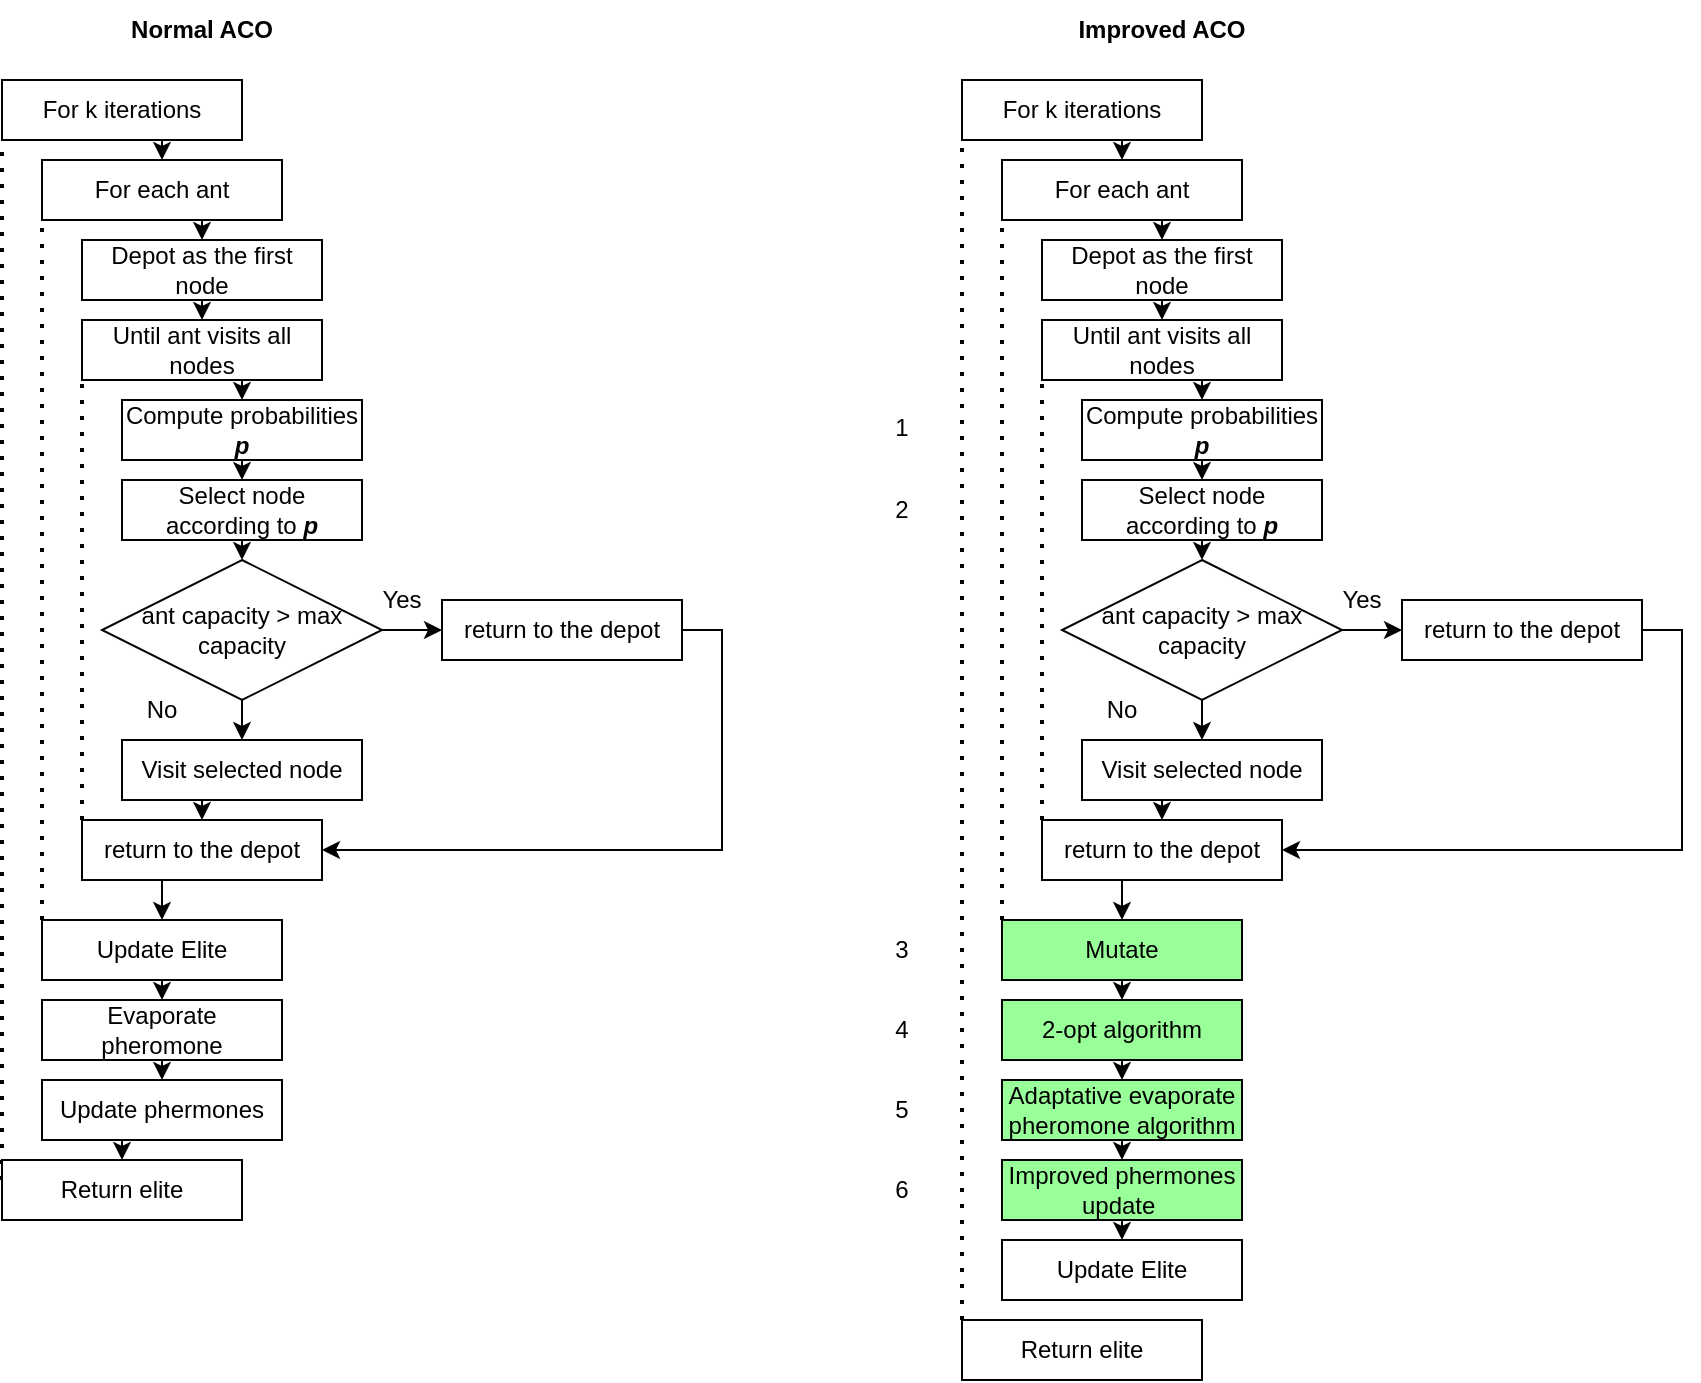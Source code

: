 <mxfile version="22.1.5" type="device">
  <diagram name="Page-1" id="i0NSzml93ZznPDn5JmUi">
    <mxGraphModel dx="996" dy="451" grid="1" gridSize="10" guides="1" tooltips="1" connect="1" arrows="1" fold="1" page="1" pageScale="1" pageWidth="850" pageHeight="1100" math="0" shadow="0">
      <root>
        <mxCell id="0" />
        <mxCell id="1" parent="0" />
        <mxCell id="9nGV9aTgvQCvimL6Dy0z-1" value="&lt;b&gt;Normal ACO&lt;/b&gt;" style="text;html=1;strokeColor=none;fillColor=none;align=center;verticalAlign=middle;whiteSpace=wrap;rounded=0;" vertex="1" parent="1">
          <mxGeometry x="90" y="70" width="120" height="30" as="geometry" />
        </mxCell>
        <mxCell id="9nGV9aTgvQCvimL6Dy0z-21" style="edgeStyle=orthogonalEdgeStyle;rounded=0;orthogonalLoop=1;jettySize=auto;html=1;exitX=0.5;exitY=1;exitDx=0;exitDy=0;entryX=0.5;entryY=0;entryDx=0;entryDy=0;" edge="1" parent="1" source="9nGV9aTgvQCvimL6Dy0z-2" target="9nGV9aTgvQCvimL6Dy0z-3">
          <mxGeometry relative="1" as="geometry" />
        </mxCell>
        <mxCell id="9nGV9aTgvQCvimL6Dy0z-2" value="For k iterations" style="rounded=0;whiteSpace=wrap;html=1;" vertex="1" parent="1">
          <mxGeometry x="50" y="110" width="120" height="30" as="geometry" />
        </mxCell>
        <mxCell id="9nGV9aTgvQCvimL6Dy0z-22" style="edgeStyle=orthogonalEdgeStyle;rounded=0;orthogonalLoop=1;jettySize=auto;html=1;exitX=0.5;exitY=1;exitDx=0;exitDy=0;entryX=0.5;entryY=0;entryDx=0;entryDy=0;" edge="1" parent="1" source="9nGV9aTgvQCvimL6Dy0z-3" target="9nGV9aTgvQCvimL6Dy0z-4">
          <mxGeometry relative="1" as="geometry" />
        </mxCell>
        <mxCell id="9nGV9aTgvQCvimL6Dy0z-3" value="For each ant" style="rounded=0;whiteSpace=wrap;html=1;" vertex="1" parent="1">
          <mxGeometry x="70" y="150" width="120" height="30" as="geometry" />
        </mxCell>
        <mxCell id="9nGV9aTgvQCvimL6Dy0z-23" style="edgeStyle=orthogonalEdgeStyle;rounded=0;orthogonalLoop=1;jettySize=auto;html=1;exitX=0.5;exitY=1;exitDx=0;exitDy=0;entryX=0.5;entryY=0;entryDx=0;entryDy=0;" edge="1" parent="1" source="9nGV9aTgvQCvimL6Dy0z-4" target="9nGV9aTgvQCvimL6Dy0z-5">
          <mxGeometry relative="1" as="geometry" />
        </mxCell>
        <mxCell id="9nGV9aTgvQCvimL6Dy0z-4" value="Depot as the first node" style="rounded=0;whiteSpace=wrap;html=1;" vertex="1" parent="1">
          <mxGeometry x="90" y="190" width="120" height="30" as="geometry" />
        </mxCell>
        <mxCell id="9nGV9aTgvQCvimL6Dy0z-24" style="edgeStyle=orthogonalEdgeStyle;rounded=0;orthogonalLoop=1;jettySize=auto;html=1;exitX=0.5;exitY=1;exitDx=0;exitDy=0;entryX=0.5;entryY=0;entryDx=0;entryDy=0;" edge="1" parent="1" source="9nGV9aTgvQCvimL6Dy0z-5" target="9nGV9aTgvQCvimL6Dy0z-6">
          <mxGeometry relative="1" as="geometry" />
        </mxCell>
        <mxCell id="9nGV9aTgvQCvimL6Dy0z-5" value="Until ant visits all nodes" style="rounded=0;whiteSpace=wrap;html=1;" vertex="1" parent="1">
          <mxGeometry x="90" y="230" width="120" height="30" as="geometry" />
        </mxCell>
        <mxCell id="9nGV9aTgvQCvimL6Dy0z-25" style="edgeStyle=orthogonalEdgeStyle;rounded=0;orthogonalLoop=1;jettySize=auto;html=1;exitX=0.5;exitY=1;exitDx=0;exitDy=0;entryX=0.5;entryY=0;entryDx=0;entryDy=0;" edge="1" parent="1" source="9nGV9aTgvQCvimL6Dy0z-6" target="9nGV9aTgvQCvimL6Dy0z-7">
          <mxGeometry relative="1" as="geometry" />
        </mxCell>
        <mxCell id="9nGV9aTgvQCvimL6Dy0z-6" value="Compute probabilities &lt;b&gt;&lt;i&gt;p&lt;/i&gt;&lt;/b&gt;" style="rounded=0;whiteSpace=wrap;html=1;" vertex="1" parent="1">
          <mxGeometry x="110" y="270" width="120" height="30" as="geometry" />
        </mxCell>
        <mxCell id="9nGV9aTgvQCvimL6Dy0z-26" style="edgeStyle=orthogonalEdgeStyle;rounded=0;orthogonalLoop=1;jettySize=auto;html=1;exitX=0.5;exitY=1;exitDx=0;exitDy=0;entryX=0.5;entryY=0;entryDx=0;entryDy=0;" edge="1" parent="1" source="9nGV9aTgvQCvimL6Dy0z-7" target="9nGV9aTgvQCvimL6Dy0z-8">
          <mxGeometry relative="1" as="geometry" />
        </mxCell>
        <mxCell id="9nGV9aTgvQCvimL6Dy0z-7" value="Select node according to &lt;b&gt;&lt;i&gt;p&lt;/i&gt;&lt;/b&gt;" style="rounded=0;whiteSpace=wrap;html=1;" vertex="1" parent="1">
          <mxGeometry x="110" y="310" width="120" height="30" as="geometry" />
        </mxCell>
        <mxCell id="9nGV9aTgvQCvimL6Dy0z-10" value="" style="edgeStyle=orthogonalEdgeStyle;rounded=0;orthogonalLoop=1;jettySize=auto;html=1;" edge="1" parent="1" source="9nGV9aTgvQCvimL6Dy0z-8" target="9nGV9aTgvQCvimL6Dy0z-9">
          <mxGeometry relative="1" as="geometry" />
        </mxCell>
        <mxCell id="9nGV9aTgvQCvimL6Dy0z-27" style="edgeStyle=orthogonalEdgeStyle;rounded=0;orthogonalLoop=1;jettySize=auto;html=1;exitX=0.5;exitY=1;exitDx=0;exitDy=0;entryX=0.5;entryY=0;entryDx=0;entryDy=0;" edge="1" parent="1" source="9nGV9aTgvQCvimL6Dy0z-8" target="9nGV9aTgvQCvimL6Dy0z-11">
          <mxGeometry relative="1" as="geometry" />
        </mxCell>
        <mxCell id="9nGV9aTgvQCvimL6Dy0z-8" value="ant capacity &amp;gt; max capacity" style="rhombus;whiteSpace=wrap;html=1;" vertex="1" parent="1">
          <mxGeometry x="100" y="350" width="140" height="70" as="geometry" />
        </mxCell>
        <mxCell id="9nGV9aTgvQCvimL6Dy0z-34" style="edgeStyle=orthogonalEdgeStyle;rounded=0;orthogonalLoop=1;jettySize=auto;html=1;exitX=1;exitY=0.5;exitDx=0;exitDy=0;entryX=1;entryY=0.5;entryDx=0;entryDy=0;" edge="1" parent="1" source="9nGV9aTgvQCvimL6Dy0z-9" target="9nGV9aTgvQCvimL6Dy0z-14">
          <mxGeometry relative="1" as="geometry" />
        </mxCell>
        <mxCell id="9nGV9aTgvQCvimL6Dy0z-9" value="return to the depot" style="whiteSpace=wrap;html=1;" vertex="1" parent="1">
          <mxGeometry x="270" y="370" width="120" height="30" as="geometry" />
        </mxCell>
        <mxCell id="9nGV9aTgvQCvimL6Dy0z-28" style="edgeStyle=orthogonalEdgeStyle;rounded=0;orthogonalLoop=1;jettySize=auto;html=1;exitX=0.5;exitY=1;exitDx=0;exitDy=0;entryX=0.5;entryY=0;entryDx=0;entryDy=0;" edge="1" parent="1" source="9nGV9aTgvQCvimL6Dy0z-11" target="9nGV9aTgvQCvimL6Dy0z-14">
          <mxGeometry relative="1" as="geometry" />
        </mxCell>
        <mxCell id="9nGV9aTgvQCvimL6Dy0z-11" value="Visit selected node" style="whiteSpace=wrap;html=1;" vertex="1" parent="1">
          <mxGeometry x="110" y="440" width="120" height="30" as="geometry" />
        </mxCell>
        <mxCell id="9nGV9aTgvQCvimL6Dy0z-12" value="Yes" style="text;html=1;strokeColor=none;fillColor=none;align=center;verticalAlign=middle;whiteSpace=wrap;rounded=0;" vertex="1" parent="1">
          <mxGeometry x="220" y="355" width="60" height="30" as="geometry" />
        </mxCell>
        <mxCell id="9nGV9aTgvQCvimL6Dy0z-13" value="No" style="text;html=1;strokeColor=none;fillColor=none;align=center;verticalAlign=middle;whiteSpace=wrap;rounded=0;" vertex="1" parent="1">
          <mxGeometry x="100" y="410" width="60" height="30" as="geometry" />
        </mxCell>
        <mxCell id="9nGV9aTgvQCvimL6Dy0z-29" style="edgeStyle=orthogonalEdgeStyle;rounded=0;orthogonalLoop=1;jettySize=auto;html=1;exitX=0.5;exitY=1;exitDx=0;exitDy=0;entryX=0.5;entryY=0;entryDx=0;entryDy=0;" edge="1" parent="1" source="9nGV9aTgvQCvimL6Dy0z-14" target="9nGV9aTgvQCvimL6Dy0z-15">
          <mxGeometry relative="1" as="geometry" />
        </mxCell>
        <mxCell id="9nGV9aTgvQCvimL6Dy0z-14" value="return to the depot" style="whiteSpace=wrap;html=1;" vertex="1" parent="1">
          <mxGeometry x="90" y="480" width="120" height="30" as="geometry" />
        </mxCell>
        <mxCell id="9nGV9aTgvQCvimL6Dy0z-30" style="edgeStyle=orthogonalEdgeStyle;rounded=0;orthogonalLoop=1;jettySize=auto;html=1;exitX=0.5;exitY=1;exitDx=0;exitDy=0;entryX=0.5;entryY=0;entryDx=0;entryDy=0;" edge="1" parent="1" source="9nGV9aTgvQCvimL6Dy0z-15" target="9nGV9aTgvQCvimL6Dy0z-16">
          <mxGeometry relative="1" as="geometry" />
        </mxCell>
        <mxCell id="9nGV9aTgvQCvimL6Dy0z-15" value="Update Elite" style="whiteSpace=wrap;html=1;" vertex="1" parent="1">
          <mxGeometry x="70" y="530" width="120" height="30" as="geometry" />
        </mxCell>
        <mxCell id="9nGV9aTgvQCvimL6Dy0z-31" style="edgeStyle=orthogonalEdgeStyle;rounded=0;orthogonalLoop=1;jettySize=auto;html=1;exitX=0.5;exitY=1;exitDx=0;exitDy=0;entryX=0.5;entryY=0;entryDx=0;entryDy=0;" edge="1" parent="1" source="9nGV9aTgvQCvimL6Dy0z-16" target="9nGV9aTgvQCvimL6Dy0z-17">
          <mxGeometry relative="1" as="geometry" />
        </mxCell>
        <mxCell id="9nGV9aTgvQCvimL6Dy0z-16" value="Evaporate pheromone" style="whiteSpace=wrap;html=1;" vertex="1" parent="1">
          <mxGeometry x="70" y="570" width="120" height="30" as="geometry" />
        </mxCell>
        <mxCell id="9nGV9aTgvQCvimL6Dy0z-33" style="edgeStyle=orthogonalEdgeStyle;rounded=0;orthogonalLoop=1;jettySize=auto;html=1;exitX=0.5;exitY=1;exitDx=0;exitDy=0;entryX=0.5;entryY=0;entryDx=0;entryDy=0;" edge="1" parent="1" source="9nGV9aTgvQCvimL6Dy0z-17" target="9nGV9aTgvQCvimL6Dy0z-32">
          <mxGeometry relative="1" as="geometry" />
        </mxCell>
        <mxCell id="9nGV9aTgvQCvimL6Dy0z-17" value="Update phermones" style="whiteSpace=wrap;html=1;" vertex="1" parent="1">
          <mxGeometry x="70" y="610" width="120" height="30" as="geometry" />
        </mxCell>
        <mxCell id="9nGV9aTgvQCvimL6Dy0z-18" value="" style="endArrow=none;dashed=1;html=1;dashPattern=1 3;strokeWidth=2;rounded=0;" edge="1" parent="1">
          <mxGeometry width="50" height="50" relative="1" as="geometry">
            <mxPoint x="50" y="660" as="sourcePoint" />
            <mxPoint x="50" y="140" as="targetPoint" />
          </mxGeometry>
        </mxCell>
        <mxCell id="9nGV9aTgvQCvimL6Dy0z-19" value="" style="endArrow=none;dashed=1;html=1;dashPattern=1 3;strokeWidth=2;rounded=0;entryX=0;entryY=1;entryDx=0;entryDy=0;exitX=0;exitY=0;exitDx=0;exitDy=0;" edge="1" parent="1" source="9nGV9aTgvQCvimL6Dy0z-15" target="9nGV9aTgvQCvimL6Dy0z-3">
          <mxGeometry width="50" height="50" relative="1" as="geometry">
            <mxPoint x="510" y="410" as="sourcePoint" />
            <mxPoint x="560" y="360" as="targetPoint" />
          </mxGeometry>
        </mxCell>
        <mxCell id="9nGV9aTgvQCvimL6Dy0z-20" value="" style="endArrow=none;dashed=1;html=1;dashPattern=1 3;strokeWidth=2;rounded=0;entryX=0;entryY=1;entryDx=0;entryDy=0;exitX=0;exitY=0;exitDx=0;exitDy=0;" edge="1" parent="1" source="9nGV9aTgvQCvimL6Dy0z-14" target="9nGV9aTgvQCvimL6Dy0z-5">
          <mxGeometry width="50" height="50" relative="1" as="geometry">
            <mxPoint x="510" y="410" as="sourcePoint" />
            <mxPoint x="560" y="360" as="targetPoint" />
          </mxGeometry>
        </mxCell>
        <mxCell id="9nGV9aTgvQCvimL6Dy0z-32" value="Return elite" style="whiteSpace=wrap;html=1;" vertex="1" parent="1">
          <mxGeometry x="50" y="650" width="120" height="30" as="geometry" />
        </mxCell>
        <mxCell id="9nGV9aTgvQCvimL6Dy0z-35" value="&lt;b&gt;Improved ACO&lt;/b&gt;" style="text;html=1;strokeColor=none;fillColor=none;align=center;verticalAlign=middle;whiteSpace=wrap;rounded=0;" vertex="1" parent="1">
          <mxGeometry x="570" y="70" width="120" height="30" as="geometry" />
        </mxCell>
        <mxCell id="9nGV9aTgvQCvimL6Dy0z-36" style="edgeStyle=orthogonalEdgeStyle;rounded=0;orthogonalLoop=1;jettySize=auto;html=1;exitX=0.5;exitY=1;exitDx=0;exitDy=0;entryX=0.5;entryY=0;entryDx=0;entryDy=0;" edge="1" parent="1" source="9nGV9aTgvQCvimL6Dy0z-37" target="9nGV9aTgvQCvimL6Dy0z-39">
          <mxGeometry relative="1" as="geometry" />
        </mxCell>
        <mxCell id="9nGV9aTgvQCvimL6Dy0z-37" value="For k iterations" style="rounded=0;whiteSpace=wrap;html=1;" vertex="1" parent="1">
          <mxGeometry x="530" y="110" width="120" height="30" as="geometry" />
        </mxCell>
        <mxCell id="9nGV9aTgvQCvimL6Dy0z-38" style="edgeStyle=orthogonalEdgeStyle;rounded=0;orthogonalLoop=1;jettySize=auto;html=1;exitX=0.5;exitY=1;exitDx=0;exitDy=0;entryX=0.5;entryY=0;entryDx=0;entryDy=0;" edge="1" parent="1" source="9nGV9aTgvQCvimL6Dy0z-39" target="9nGV9aTgvQCvimL6Dy0z-41">
          <mxGeometry relative="1" as="geometry" />
        </mxCell>
        <mxCell id="9nGV9aTgvQCvimL6Dy0z-39" value="For each ant" style="rounded=0;whiteSpace=wrap;html=1;" vertex="1" parent="1">
          <mxGeometry x="550" y="150" width="120" height="30" as="geometry" />
        </mxCell>
        <mxCell id="9nGV9aTgvQCvimL6Dy0z-40" style="edgeStyle=orthogonalEdgeStyle;rounded=0;orthogonalLoop=1;jettySize=auto;html=1;exitX=0.5;exitY=1;exitDx=0;exitDy=0;entryX=0.5;entryY=0;entryDx=0;entryDy=0;" edge="1" parent="1" source="9nGV9aTgvQCvimL6Dy0z-41" target="9nGV9aTgvQCvimL6Dy0z-43">
          <mxGeometry relative="1" as="geometry" />
        </mxCell>
        <mxCell id="9nGV9aTgvQCvimL6Dy0z-41" value="Depot as the first node" style="rounded=0;whiteSpace=wrap;html=1;" vertex="1" parent="1">
          <mxGeometry x="570" y="190" width="120" height="30" as="geometry" />
        </mxCell>
        <mxCell id="9nGV9aTgvQCvimL6Dy0z-42" style="edgeStyle=orthogonalEdgeStyle;rounded=0;orthogonalLoop=1;jettySize=auto;html=1;exitX=0.5;exitY=1;exitDx=0;exitDy=0;entryX=0.5;entryY=0;entryDx=0;entryDy=0;" edge="1" parent="1" source="9nGV9aTgvQCvimL6Dy0z-43" target="9nGV9aTgvQCvimL6Dy0z-45">
          <mxGeometry relative="1" as="geometry" />
        </mxCell>
        <mxCell id="9nGV9aTgvQCvimL6Dy0z-43" value="Until ant visits all nodes" style="rounded=0;whiteSpace=wrap;html=1;" vertex="1" parent="1">
          <mxGeometry x="570" y="230" width="120" height="30" as="geometry" />
        </mxCell>
        <mxCell id="9nGV9aTgvQCvimL6Dy0z-44" style="edgeStyle=orthogonalEdgeStyle;rounded=0;orthogonalLoop=1;jettySize=auto;html=1;exitX=0.5;exitY=1;exitDx=0;exitDy=0;entryX=0.5;entryY=0;entryDx=0;entryDy=0;" edge="1" parent="1" source="9nGV9aTgvQCvimL6Dy0z-45" target="9nGV9aTgvQCvimL6Dy0z-47">
          <mxGeometry relative="1" as="geometry" />
        </mxCell>
        <mxCell id="9nGV9aTgvQCvimL6Dy0z-45" value="Compute probabilities &lt;b&gt;&lt;i&gt;p&lt;/i&gt;&lt;/b&gt;" style="rounded=0;whiteSpace=wrap;html=1;" vertex="1" parent="1">
          <mxGeometry x="590" y="270" width="120" height="30" as="geometry" />
        </mxCell>
        <mxCell id="9nGV9aTgvQCvimL6Dy0z-46" style="edgeStyle=orthogonalEdgeStyle;rounded=0;orthogonalLoop=1;jettySize=auto;html=1;exitX=0.5;exitY=1;exitDx=0;exitDy=0;entryX=0.5;entryY=0;entryDx=0;entryDy=0;" edge="1" parent="1" source="9nGV9aTgvQCvimL6Dy0z-47" target="9nGV9aTgvQCvimL6Dy0z-50">
          <mxGeometry relative="1" as="geometry" />
        </mxCell>
        <mxCell id="9nGV9aTgvQCvimL6Dy0z-47" value="Select node according to &lt;b&gt;&lt;i&gt;p&lt;/i&gt;&lt;/b&gt;" style="rounded=0;whiteSpace=wrap;html=1;" vertex="1" parent="1">
          <mxGeometry x="590" y="310" width="120" height="30" as="geometry" />
        </mxCell>
        <mxCell id="9nGV9aTgvQCvimL6Dy0z-48" value="" style="edgeStyle=orthogonalEdgeStyle;rounded=0;orthogonalLoop=1;jettySize=auto;html=1;" edge="1" parent="1" source="9nGV9aTgvQCvimL6Dy0z-50" target="9nGV9aTgvQCvimL6Dy0z-52">
          <mxGeometry relative="1" as="geometry" />
        </mxCell>
        <mxCell id="9nGV9aTgvQCvimL6Dy0z-49" style="edgeStyle=orthogonalEdgeStyle;rounded=0;orthogonalLoop=1;jettySize=auto;html=1;exitX=0.5;exitY=1;exitDx=0;exitDy=0;entryX=0.5;entryY=0;entryDx=0;entryDy=0;" edge="1" parent="1" source="9nGV9aTgvQCvimL6Dy0z-50" target="9nGV9aTgvQCvimL6Dy0z-54">
          <mxGeometry relative="1" as="geometry" />
        </mxCell>
        <mxCell id="9nGV9aTgvQCvimL6Dy0z-50" value="ant capacity &amp;gt; max capacity" style="rhombus;whiteSpace=wrap;html=1;" vertex="1" parent="1">
          <mxGeometry x="580" y="350" width="140" height="70" as="geometry" />
        </mxCell>
        <mxCell id="9nGV9aTgvQCvimL6Dy0z-51" style="edgeStyle=orthogonalEdgeStyle;rounded=0;orthogonalLoop=1;jettySize=auto;html=1;exitX=1;exitY=0.5;exitDx=0;exitDy=0;entryX=1;entryY=0.5;entryDx=0;entryDy=0;" edge="1" parent="1" source="9nGV9aTgvQCvimL6Dy0z-52" target="9nGV9aTgvQCvimL6Dy0z-58">
          <mxGeometry relative="1" as="geometry" />
        </mxCell>
        <mxCell id="9nGV9aTgvQCvimL6Dy0z-52" value="return to the depot" style="whiteSpace=wrap;html=1;" vertex="1" parent="1">
          <mxGeometry x="750" y="370" width="120" height="30" as="geometry" />
        </mxCell>
        <mxCell id="9nGV9aTgvQCvimL6Dy0z-53" style="edgeStyle=orthogonalEdgeStyle;rounded=0;orthogonalLoop=1;jettySize=auto;html=1;exitX=0.5;exitY=1;exitDx=0;exitDy=0;entryX=0.5;entryY=0;entryDx=0;entryDy=0;" edge="1" parent="1" source="9nGV9aTgvQCvimL6Dy0z-54" target="9nGV9aTgvQCvimL6Dy0z-58">
          <mxGeometry relative="1" as="geometry" />
        </mxCell>
        <mxCell id="9nGV9aTgvQCvimL6Dy0z-54" value="Visit selected node" style="whiteSpace=wrap;html=1;" vertex="1" parent="1">
          <mxGeometry x="590" y="440" width="120" height="30" as="geometry" />
        </mxCell>
        <mxCell id="9nGV9aTgvQCvimL6Dy0z-55" value="Yes" style="text;html=1;strokeColor=none;fillColor=none;align=center;verticalAlign=middle;whiteSpace=wrap;rounded=0;" vertex="1" parent="1">
          <mxGeometry x="700" y="355" width="60" height="30" as="geometry" />
        </mxCell>
        <mxCell id="9nGV9aTgvQCvimL6Dy0z-56" value="No" style="text;html=1;strokeColor=none;fillColor=none;align=center;verticalAlign=middle;whiteSpace=wrap;rounded=0;" vertex="1" parent="1">
          <mxGeometry x="580" y="410" width="60" height="30" as="geometry" />
        </mxCell>
        <mxCell id="9nGV9aTgvQCvimL6Dy0z-71" style="edgeStyle=orthogonalEdgeStyle;rounded=0;orthogonalLoop=1;jettySize=auto;html=1;exitX=0.5;exitY=1;exitDx=0;exitDy=0;entryX=0.5;entryY=0;entryDx=0;entryDy=0;" edge="1" parent="1" source="9nGV9aTgvQCvimL6Dy0z-58" target="9nGV9aTgvQCvimL6Dy0z-69">
          <mxGeometry relative="1" as="geometry" />
        </mxCell>
        <mxCell id="9nGV9aTgvQCvimL6Dy0z-58" value="return to the depot" style="whiteSpace=wrap;html=1;" vertex="1" parent="1">
          <mxGeometry x="570" y="480" width="120" height="30" as="geometry" />
        </mxCell>
        <mxCell id="9nGV9aTgvQCvimL6Dy0z-60" value="Update Elite" style="whiteSpace=wrap;html=1;" vertex="1" parent="1">
          <mxGeometry x="550" y="690" width="120" height="30" as="geometry" />
        </mxCell>
        <mxCell id="9nGV9aTgvQCvimL6Dy0z-61" style="edgeStyle=orthogonalEdgeStyle;rounded=0;orthogonalLoop=1;jettySize=auto;html=1;exitX=0.5;exitY=1;exitDx=0;exitDy=0;entryX=0.5;entryY=0;entryDx=0;entryDy=0;" edge="1" parent="1" target="9nGV9aTgvQCvimL6Dy0z-64">
          <mxGeometry relative="1" as="geometry">
            <mxPoint x="610" y="660" as="sourcePoint" />
          </mxGeometry>
        </mxCell>
        <mxCell id="9nGV9aTgvQCvimL6Dy0z-76" style="edgeStyle=orthogonalEdgeStyle;rounded=0;orthogonalLoop=1;jettySize=auto;html=1;exitX=0.5;exitY=1;exitDx=0;exitDy=0;entryX=0.5;entryY=0;entryDx=0;entryDy=0;" edge="1" parent="1" source="9nGV9aTgvQCvimL6Dy0z-62" target="9nGV9aTgvQCvimL6Dy0z-64">
          <mxGeometry relative="1" as="geometry" />
        </mxCell>
        <mxCell id="9nGV9aTgvQCvimL6Dy0z-62" value="Adaptative evaporate pheromone algorithm" style="whiteSpace=wrap;html=1;fillColor=#99FF99;" vertex="1" parent="1">
          <mxGeometry x="550" y="610" width="120" height="30" as="geometry" />
        </mxCell>
        <mxCell id="9nGV9aTgvQCvimL6Dy0z-77" style="edgeStyle=orthogonalEdgeStyle;rounded=0;orthogonalLoop=1;jettySize=auto;html=1;exitX=0.5;exitY=1;exitDx=0;exitDy=0;entryX=0.5;entryY=0;entryDx=0;entryDy=0;" edge="1" parent="1" source="9nGV9aTgvQCvimL6Dy0z-64" target="9nGV9aTgvQCvimL6Dy0z-60">
          <mxGeometry relative="1" as="geometry" />
        </mxCell>
        <mxCell id="9nGV9aTgvQCvimL6Dy0z-64" value="Improved phermones&lt;br&gt;update&amp;nbsp;" style="whiteSpace=wrap;html=1;fillColor=#99FF99;" vertex="1" parent="1">
          <mxGeometry x="550" y="650" width="120" height="30" as="geometry" />
        </mxCell>
        <mxCell id="9nGV9aTgvQCvimL6Dy0z-65" value="" style="endArrow=none;dashed=1;html=1;dashPattern=1 3;strokeWidth=2;rounded=0;exitX=0;exitY=0;exitDx=0;exitDy=0;" edge="1" parent="1" source="9nGV9aTgvQCvimL6Dy0z-68">
          <mxGeometry width="50" height="50" relative="1" as="geometry">
            <mxPoint x="530" y="660" as="sourcePoint" />
            <mxPoint x="530" y="140" as="targetPoint" />
          </mxGeometry>
        </mxCell>
        <mxCell id="9nGV9aTgvQCvimL6Dy0z-66" value="" style="endArrow=none;dashed=1;html=1;dashPattern=1 3;strokeWidth=2;rounded=0;entryX=0;entryY=1;entryDx=0;entryDy=0;exitX=0;exitY=0;exitDx=0;exitDy=0;" edge="1" parent="1" source="9nGV9aTgvQCvimL6Dy0z-69" target="9nGV9aTgvQCvimL6Dy0z-39">
          <mxGeometry width="50" height="50" relative="1" as="geometry">
            <mxPoint x="550" y="500" as="sourcePoint" />
            <mxPoint x="1040" y="360" as="targetPoint" />
          </mxGeometry>
        </mxCell>
        <mxCell id="9nGV9aTgvQCvimL6Dy0z-67" value="" style="endArrow=none;dashed=1;html=1;dashPattern=1 3;strokeWidth=2;rounded=0;entryX=0;entryY=1;entryDx=0;entryDy=0;exitX=0;exitY=0;exitDx=0;exitDy=0;" edge="1" parent="1" source="9nGV9aTgvQCvimL6Dy0z-58" target="9nGV9aTgvQCvimL6Dy0z-43">
          <mxGeometry width="50" height="50" relative="1" as="geometry">
            <mxPoint x="990" y="410" as="sourcePoint" />
            <mxPoint x="1040" y="360" as="targetPoint" />
          </mxGeometry>
        </mxCell>
        <mxCell id="9nGV9aTgvQCvimL6Dy0z-68" value="Return elite" style="whiteSpace=wrap;html=1;" vertex="1" parent="1">
          <mxGeometry x="530" y="730" width="120" height="30" as="geometry" />
        </mxCell>
        <mxCell id="9nGV9aTgvQCvimL6Dy0z-72" style="edgeStyle=orthogonalEdgeStyle;rounded=0;orthogonalLoop=1;jettySize=auto;html=1;exitX=0.5;exitY=1;exitDx=0;exitDy=0;entryX=0.5;entryY=0;entryDx=0;entryDy=0;" edge="1" parent="1" source="9nGV9aTgvQCvimL6Dy0z-69" target="9nGV9aTgvQCvimL6Dy0z-70">
          <mxGeometry relative="1" as="geometry" />
        </mxCell>
        <mxCell id="9nGV9aTgvQCvimL6Dy0z-69" value="Mutate" style="whiteSpace=wrap;html=1;fillColor=#99FF99;" vertex="1" parent="1">
          <mxGeometry x="550" y="530" width="120" height="30" as="geometry" />
        </mxCell>
        <mxCell id="9nGV9aTgvQCvimL6Dy0z-75" style="edgeStyle=orthogonalEdgeStyle;rounded=0;orthogonalLoop=1;jettySize=auto;html=1;exitX=0.5;exitY=1;exitDx=0;exitDy=0;entryX=0.5;entryY=0;entryDx=0;entryDy=0;" edge="1" parent="1" source="9nGV9aTgvQCvimL6Dy0z-70" target="9nGV9aTgvQCvimL6Dy0z-62">
          <mxGeometry relative="1" as="geometry" />
        </mxCell>
        <mxCell id="9nGV9aTgvQCvimL6Dy0z-70" value="2-opt algorithm" style="whiteSpace=wrap;html=1;fillColor=#99FF99;" vertex="1" parent="1">
          <mxGeometry x="550" y="570" width="120" height="30" as="geometry" />
        </mxCell>
        <mxCell id="9nGV9aTgvQCvimL6Dy0z-78" value="1" style="text;html=1;strokeColor=none;fillColor=none;align=center;verticalAlign=middle;whiteSpace=wrap;rounded=0;" vertex="1" parent="1">
          <mxGeometry x="470" y="269" width="60" height="30" as="geometry" />
        </mxCell>
        <mxCell id="9nGV9aTgvQCvimL6Dy0z-81" value="2" style="text;html=1;strokeColor=none;fillColor=none;align=center;verticalAlign=middle;whiteSpace=wrap;rounded=0;" vertex="1" parent="1">
          <mxGeometry x="470" y="310" width="60" height="30" as="geometry" />
        </mxCell>
        <mxCell id="9nGV9aTgvQCvimL6Dy0z-82" value="3" style="text;html=1;strokeColor=none;fillColor=none;align=center;verticalAlign=middle;whiteSpace=wrap;rounded=0;" vertex="1" parent="1">
          <mxGeometry x="470" y="530" width="60" height="30" as="geometry" />
        </mxCell>
        <mxCell id="9nGV9aTgvQCvimL6Dy0z-83" value="4" style="text;html=1;strokeColor=none;fillColor=none;align=center;verticalAlign=middle;whiteSpace=wrap;rounded=0;" vertex="1" parent="1">
          <mxGeometry x="470" y="570" width="60" height="30" as="geometry" />
        </mxCell>
        <mxCell id="9nGV9aTgvQCvimL6Dy0z-84" value="5" style="text;html=1;strokeColor=none;fillColor=none;align=center;verticalAlign=middle;whiteSpace=wrap;rounded=0;" vertex="1" parent="1">
          <mxGeometry x="470" y="610" width="60" height="30" as="geometry" />
        </mxCell>
        <mxCell id="9nGV9aTgvQCvimL6Dy0z-85" value="6" style="text;html=1;strokeColor=none;fillColor=none;align=center;verticalAlign=middle;whiteSpace=wrap;rounded=0;" vertex="1" parent="1">
          <mxGeometry x="470" y="650" width="60" height="30" as="geometry" />
        </mxCell>
      </root>
    </mxGraphModel>
  </diagram>
</mxfile>
